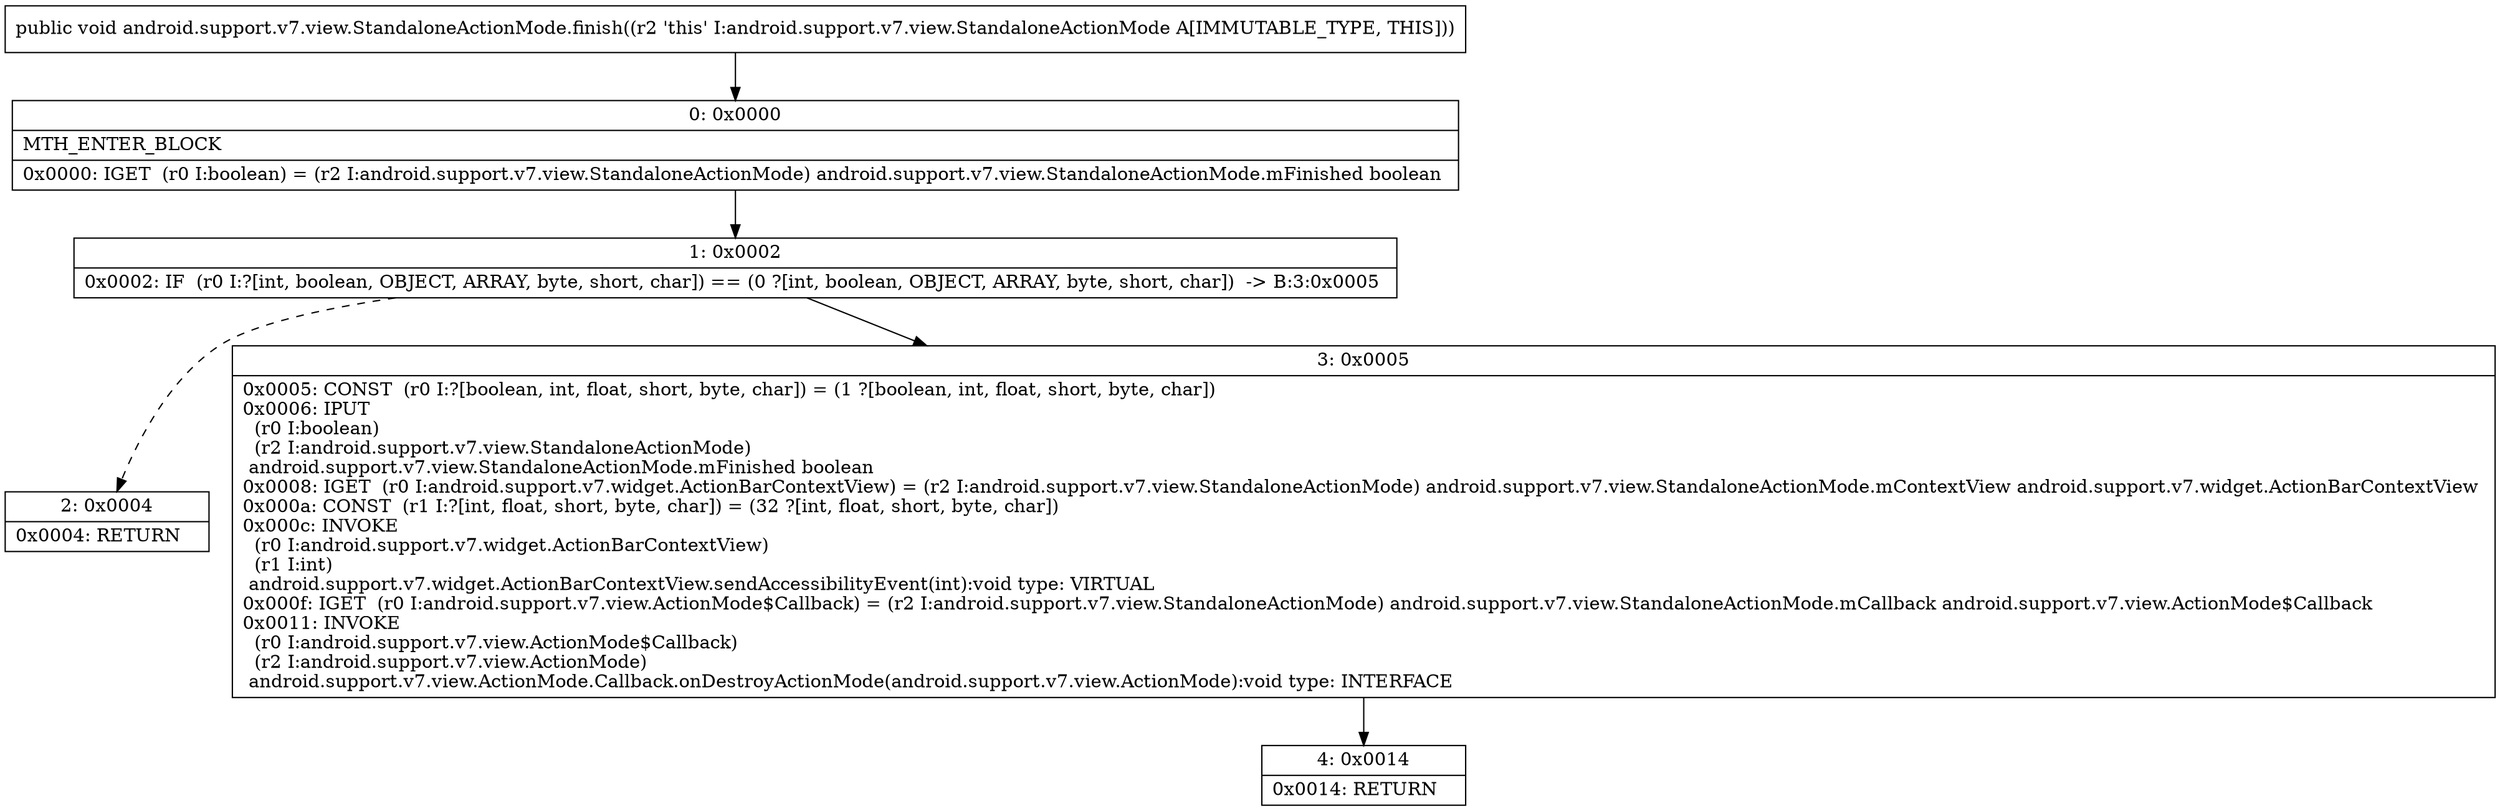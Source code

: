 digraph "CFG forandroid.support.v7.view.StandaloneActionMode.finish()V" {
Node_0 [shape=record,label="{0\:\ 0x0000|MTH_ENTER_BLOCK\l|0x0000: IGET  (r0 I:boolean) = (r2 I:android.support.v7.view.StandaloneActionMode) android.support.v7.view.StandaloneActionMode.mFinished boolean \l}"];
Node_1 [shape=record,label="{1\:\ 0x0002|0x0002: IF  (r0 I:?[int, boolean, OBJECT, ARRAY, byte, short, char]) == (0 ?[int, boolean, OBJECT, ARRAY, byte, short, char])  \-\> B:3:0x0005 \l}"];
Node_2 [shape=record,label="{2\:\ 0x0004|0x0004: RETURN   \l}"];
Node_3 [shape=record,label="{3\:\ 0x0005|0x0005: CONST  (r0 I:?[boolean, int, float, short, byte, char]) = (1 ?[boolean, int, float, short, byte, char]) \l0x0006: IPUT  \l  (r0 I:boolean)\l  (r2 I:android.support.v7.view.StandaloneActionMode)\l android.support.v7.view.StandaloneActionMode.mFinished boolean \l0x0008: IGET  (r0 I:android.support.v7.widget.ActionBarContextView) = (r2 I:android.support.v7.view.StandaloneActionMode) android.support.v7.view.StandaloneActionMode.mContextView android.support.v7.widget.ActionBarContextView \l0x000a: CONST  (r1 I:?[int, float, short, byte, char]) = (32 ?[int, float, short, byte, char]) \l0x000c: INVOKE  \l  (r0 I:android.support.v7.widget.ActionBarContextView)\l  (r1 I:int)\l android.support.v7.widget.ActionBarContextView.sendAccessibilityEvent(int):void type: VIRTUAL \l0x000f: IGET  (r0 I:android.support.v7.view.ActionMode$Callback) = (r2 I:android.support.v7.view.StandaloneActionMode) android.support.v7.view.StandaloneActionMode.mCallback android.support.v7.view.ActionMode$Callback \l0x0011: INVOKE  \l  (r0 I:android.support.v7.view.ActionMode$Callback)\l  (r2 I:android.support.v7.view.ActionMode)\l android.support.v7.view.ActionMode.Callback.onDestroyActionMode(android.support.v7.view.ActionMode):void type: INTERFACE \l}"];
Node_4 [shape=record,label="{4\:\ 0x0014|0x0014: RETURN   \l}"];
MethodNode[shape=record,label="{public void android.support.v7.view.StandaloneActionMode.finish((r2 'this' I:android.support.v7.view.StandaloneActionMode A[IMMUTABLE_TYPE, THIS])) }"];
MethodNode -> Node_0;
Node_0 -> Node_1;
Node_1 -> Node_2[style=dashed];
Node_1 -> Node_3;
Node_3 -> Node_4;
}

